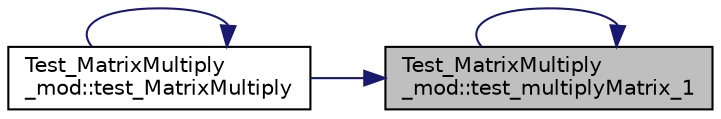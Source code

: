 digraph "Test_MatrixMultiply_mod::test_multiplyMatrix_1"
{
 // LATEX_PDF_SIZE
  edge [fontname="Helvetica",fontsize="10",labelfontname="Helvetica",labelfontsize="10"];
  node [fontname="Helvetica",fontsize="10",shape=record];
  rankdir="RL";
  Node1 [label="Test_MatrixMultiply\l_mod::test_multiplyMatrix_1",height=0.2,width=0.4,color="black", fillcolor="grey75", style="filled", fontcolor="black",tooltip=" "];
  Node1 -> Node2 [dir="back",color="midnightblue",fontsize="10",style="solid"];
  Node2 [label="Test_MatrixMultiply\l_mod::test_MatrixMultiply",height=0.2,width=0.4,color="black", fillcolor="white", style="filled",URL="$namespaceTest__MatrixMultiply__mod.html#a5aa0f8590beb575c92fcfa7cc012fa3d",tooltip=" "];
  Node2 -> Node2 [dir="back",color="midnightblue",fontsize="10",style="solid"];
  Node1 -> Node1 [dir="back",color="midnightblue",fontsize="10",style="solid"];
}
